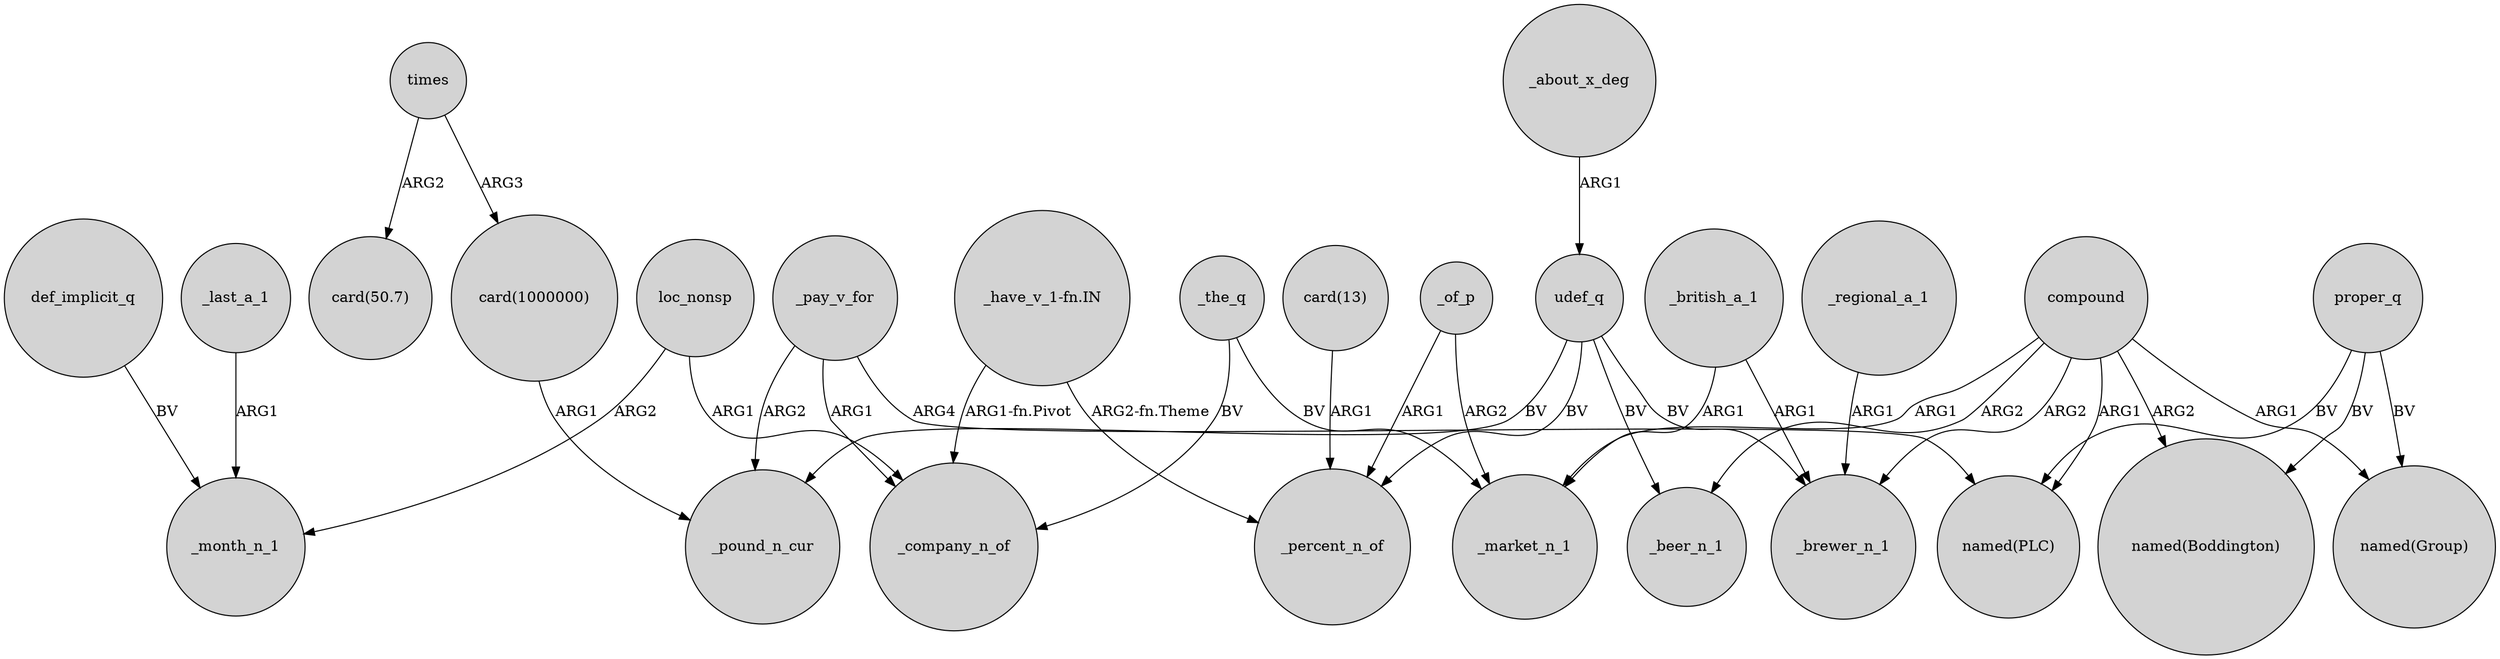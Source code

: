 digraph {
	node [shape=circle style=filled]
	def_implicit_q -> _month_n_1 [label=BV]
	compound -> _beer_n_1 [label=ARG2]
	"card(1000000)" -> _pound_n_cur [label=ARG1]
	times -> "card(50.7)" [label=ARG2]
	compound -> _brewer_n_1 [label=ARG2]
	_pay_v_for -> _company_n_of [label=ARG1]
	_regional_a_1 -> _brewer_n_1 [label=ARG1]
	udef_q -> _pound_n_cur [label=BV]
	"_have_v_1-fn.IN" -> _percent_n_of [label="ARG2-fn.Theme"]
	_about_x_deg -> udef_q [label=ARG1]
	_the_q -> _company_n_of [label=BV]
	_british_a_1 -> _brewer_n_1 [label=ARG1]
	_of_p -> _market_n_1 [label=ARG2]
	compound -> "named(Group)" [label=ARG1]
	_pay_v_for -> _pound_n_cur [label=ARG2]
	loc_nonsp -> _company_n_of [label=ARG1]
	_of_p -> _percent_n_of [label=ARG1]
	compound -> "named(PLC)" [label=ARG1]
	times -> "card(1000000)" [label=ARG3]
	_british_a_1 -> _market_n_1 [label=ARG1]
	udef_q -> _beer_n_1 [label=BV]
	proper_q -> "named(Boddington)" [label=BV]
	udef_q -> _brewer_n_1 [label=BV]
	_last_a_1 -> _month_n_1 [label=ARG1]
	"card(13)" -> _percent_n_of [label=ARG1]
	proper_q -> "named(Group)" [label=BV]
	udef_q -> _percent_n_of [label=BV]
	compound -> _market_n_1 [label=ARG1]
	loc_nonsp -> _month_n_1 [label=ARG2]
	_pay_v_for -> "named(PLC)" [label=ARG4]
	"_have_v_1-fn.IN" -> _company_n_of [label="ARG1-fn.Pivot"]
	proper_q -> "named(PLC)" [label=BV]
	compound -> "named(Boddington)" [label=ARG2]
	_the_q -> _market_n_1 [label=BV]
}
